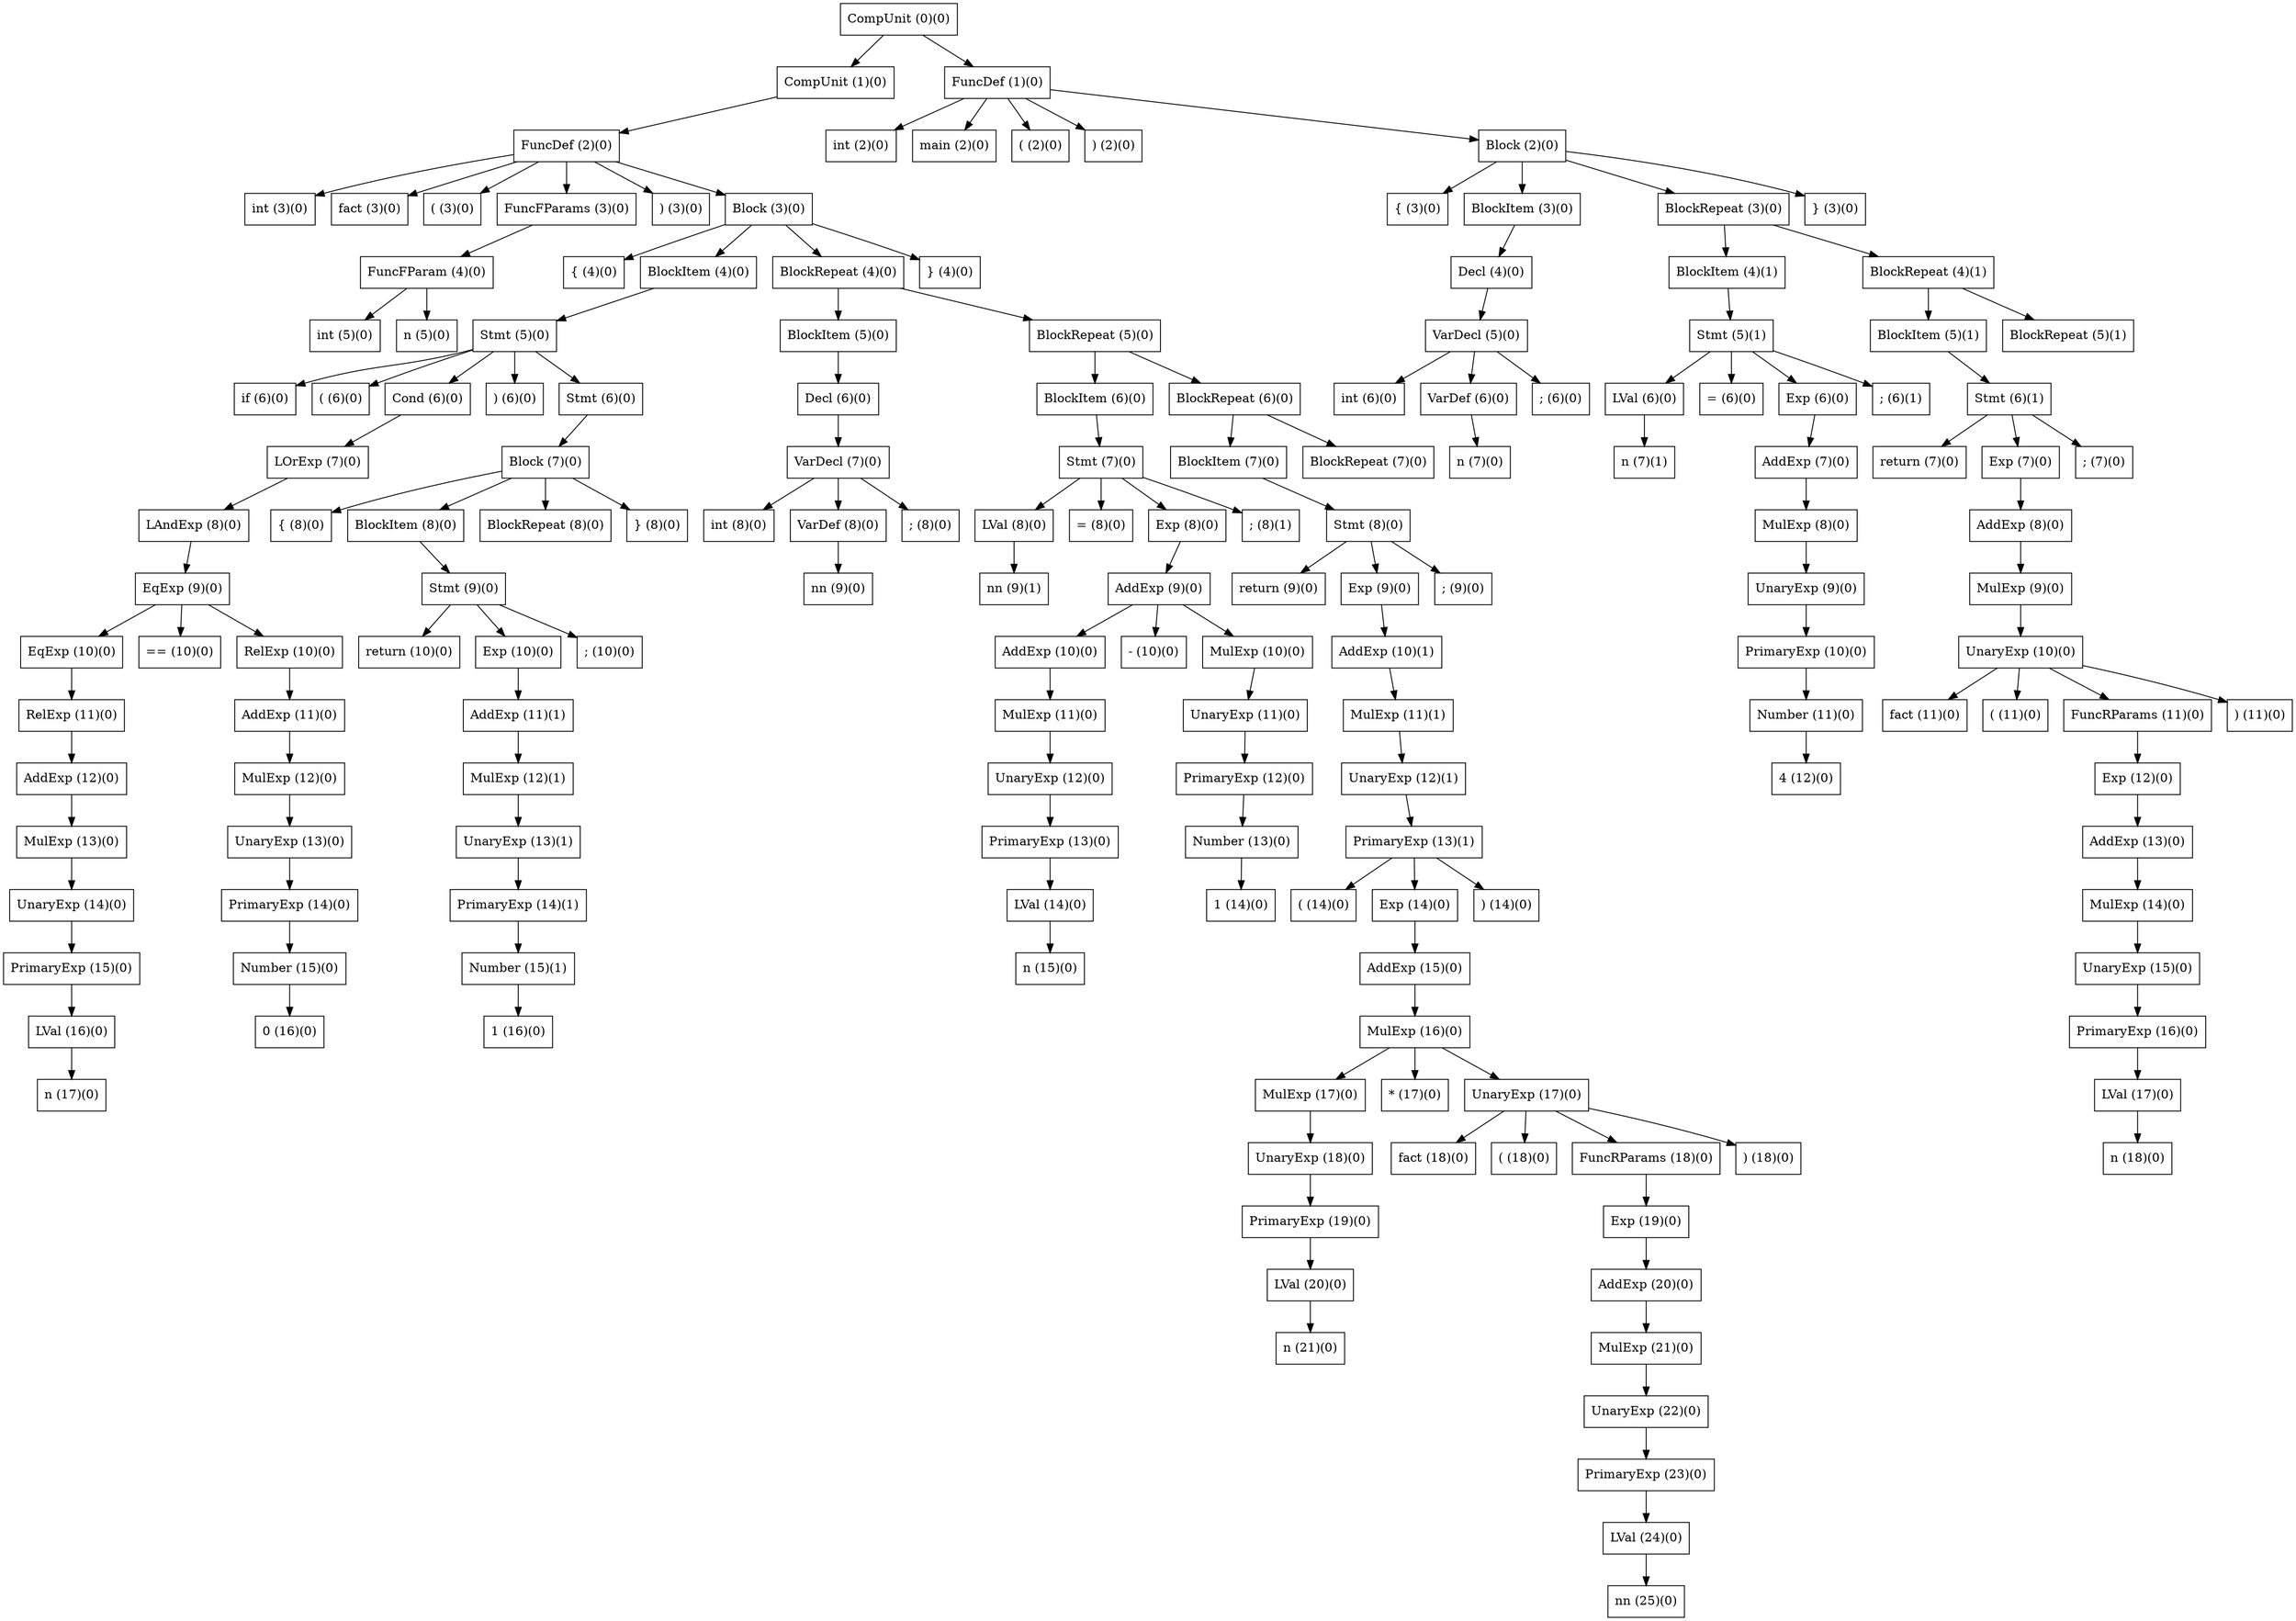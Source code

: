 digraph tree {
	fontname = "Consolas"
	fontsize = 24
	node[shape = "box"]

	"CompUnit (0)(0)" -> "CompUnit (1)(0)";
	"CompUnit (0)(0)" -> "FuncDef (1)(0)";
	"CompUnit (1)(0)" -> "FuncDef (2)(0)";
	"FuncDef (1)(0)" -> "int (2)(0)";
	"FuncDef (1)(0)" -> "main (2)(0)";
	"FuncDef (1)(0)" -> "( (2)(0)";
	"FuncDef (1)(0)" -> ") (2)(0)";
	"FuncDef (1)(0)" -> "Block (2)(0)";
	"FuncDef (2)(0)" -> "int (3)(0)";
	"FuncDef (2)(0)" -> "fact (3)(0)";
	"FuncDef (2)(0)" -> "( (3)(0)";
	"FuncDef (2)(0)" -> "FuncFParams (3)(0)";
	"FuncDef (2)(0)" -> ") (3)(0)";
	"FuncDef (2)(0)" -> "Block (3)(0)";
	"Block (2)(0)" -> "{ (3)(0)";
	"Block (2)(0)" -> "BlockItem (3)(0)";
	"Block (2)(0)" -> "BlockRepeat (3)(0)";
	"Block (2)(0)" -> "} (3)(0)";
	"FuncFParams (3)(0)" -> "FuncFParam (4)(0)";
	"Block (3)(0)" -> "{ (4)(0)";
	"Block (3)(0)" -> "BlockItem (4)(0)";
	"Block (3)(0)" -> "BlockRepeat (4)(0)";
	"Block (3)(0)" -> "} (4)(0)";
	"BlockItem (3)(0)" -> "Decl (4)(0)";
	"BlockRepeat (3)(0)" -> "BlockItem (4)(1)";
	"BlockRepeat (3)(0)" -> "BlockRepeat (4)(1)";
	"FuncFParam (4)(0)" -> "int (5)(0)";
	"FuncFParam (4)(0)" -> "n (5)(0)";
	"BlockItem (4)(0)" -> "Stmt (5)(0)";
	"BlockRepeat (4)(0)" -> "BlockItem (5)(0)";
	"BlockRepeat (4)(0)" -> "BlockRepeat (5)(0)";
	"Decl (4)(0)" -> "VarDecl (5)(0)";
	"BlockItem (4)(1)" -> "Stmt (5)(1)";
	"BlockRepeat (4)(1)" -> "BlockItem (5)(1)";
	"BlockRepeat (4)(1)" -> "BlockRepeat (5)(1)";
	"Stmt (5)(0)" -> "if (6)(0)";
	"Stmt (5)(0)" -> "( (6)(0)";
	"Stmt (5)(0)" -> "Cond (6)(0)";
	"Stmt (5)(0)" -> ") (6)(0)";
	"Stmt (5)(0)" -> "Stmt (6)(0)";
	"BlockItem (5)(0)" -> "Decl (6)(0)";
	"BlockRepeat (5)(0)" -> "BlockItem (6)(0)";
	"BlockRepeat (5)(0)" -> "BlockRepeat (6)(0)";
	"VarDecl (5)(0)" -> "int (6)(0)";
	"VarDecl (5)(0)" -> "VarDef (6)(0)";
	"VarDecl (5)(0)" -> "; (6)(0)";
	"Stmt (5)(1)" -> "LVal (6)(0)";
	"Stmt (5)(1)" -> "= (6)(0)";
	"Stmt (5)(1)" -> "Exp (6)(0)";
	"Stmt (5)(1)" -> "; (6)(1)";
	"BlockItem (5)(1)" -> "Stmt (6)(1)";
	"Cond (6)(0)" -> "LOrExp (7)(0)";
	"Stmt (6)(0)" -> "Block (7)(0)";
	"Decl (6)(0)" -> "VarDecl (7)(0)";
	"BlockItem (6)(0)" -> "Stmt (7)(0)";
	"BlockRepeat (6)(0)" -> "BlockItem (7)(0)";
	"BlockRepeat (6)(0)" -> "BlockRepeat (7)(0)";
	"VarDef (6)(0)" -> "n (7)(0)";
	"LVal (6)(0)" -> "n (7)(1)";
	"Exp (6)(0)" -> "AddExp (7)(0)";
	"Stmt (6)(1)" -> "return (7)(0)";
	"Stmt (6)(1)" -> "Exp (7)(0)";
	"Stmt (6)(1)" -> "; (7)(0)";
	"LOrExp (7)(0)" -> "LAndExp (8)(0)";
	"Block (7)(0)" -> "{ (8)(0)";
	"Block (7)(0)" -> "BlockItem (8)(0)";
	"Block (7)(0)" -> "BlockRepeat (8)(0)";
	"Block (7)(0)" -> "} (8)(0)";
	"VarDecl (7)(0)" -> "int (8)(0)";
	"VarDecl (7)(0)" -> "VarDef (8)(0)";
	"VarDecl (7)(0)" -> "; (8)(0)";
	"Stmt (7)(0)" -> "LVal (8)(0)";
	"Stmt (7)(0)" -> "= (8)(0)";
	"Stmt (7)(0)" -> "Exp (8)(0)";
	"Stmt (7)(0)" -> "; (8)(1)";
	"BlockItem (7)(0)" -> "Stmt (8)(0)";
	"AddExp (7)(0)" -> "MulExp (8)(0)";
	"Exp (7)(0)" -> "AddExp (8)(0)";
	"LAndExp (8)(0)" -> "EqExp (9)(0)";
	"BlockItem (8)(0)" -> "Stmt (9)(0)";
	"VarDef (8)(0)" -> "nn (9)(0)";
	"LVal (8)(0)" -> "nn (9)(1)";
	"Exp (8)(0)" -> "AddExp (9)(0)";
	"Stmt (8)(0)" -> "return (9)(0)";
	"Stmt (8)(0)" -> "Exp (9)(0)";
	"Stmt (8)(0)" -> "; (9)(0)";
	"MulExp (8)(0)" -> "UnaryExp (9)(0)";
	"AddExp (8)(0)" -> "MulExp (9)(0)";
	"EqExp (9)(0)" -> "EqExp (10)(0)";
	"EqExp (9)(0)" -> "== (10)(0)";
	"EqExp (9)(0)" -> "RelExp (10)(0)";
	"Stmt (9)(0)" -> "return (10)(0)";
	"Stmt (9)(0)" -> "Exp (10)(0)";
	"Stmt (9)(0)" -> "; (10)(0)";
	"AddExp (9)(0)" -> "AddExp (10)(0)";
	"AddExp (9)(0)" -> "- (10)(0)";
	"AddExp (9)(0)" -> "MulExp (10)(0)";
	"Exp (9)(0)" -> "AddExp (10)(1)";
	"UnaryExp (9)(0)" -> "PrimaryExp (10)(0)";
	"MulExp (9)(0)" -> "UnaryExp (10)(0)";
	"EqExp (10)(0)" -> "RelExp (11)(0)";
	"RelExp (10)(0)" -> "AddExp (11)(0)";
	"Exp (10)(0)" -> "AddExp (11)(1)";
	"AddExp (10)(0)" -> "MulExp (11)(0)";
	"MulExp (10)(0)" -> "UnaryExp (11)(0)";
	"AddExp (10)(1)" -> "MulExp (11)(1)";
	"PrimaryExp (10)(0)" -> "Number (11)(0)";
	"UnaryExp (10)(0)" -> "fact (11)(0)";
	"UnaryExp (10)(0)" -> "( (11)(0)";
	"UnaryExp (10)(0)" -> "FuncRParams (11)(0)";
	"UnaryExp (10)(0)" -> ") (11)(0)";
	"RelExp (11)(0)" -> "AddExp (12)(0)";
	"AddExp (11)(0)" -> "MulExp (12)(0)";
	"AddExp (11)(1)" -> "MulExp (12)(1)";
	"MulExp (11)(0)" -> "UnaryExp (12)(0)";
	"UnaryExp (11)(0)" -> "PrimaryExp (12)(0)";
	"MulExp (11)(1)" -> "UnaryExp (12)(1)";
	"Number (11)(0)" -> "4 (12)(0)";
	"FuncRParams (11)(0)" -> "Exp (12)(0)";
	"AddExp (12)(0)" -> "MulExp (13)(0)";
	"MulExp (12)(0)" -> "UnaryExp (13)(0)";
	"MulExp (12)(1)" -> "UnaryExp (13)(1)";
	"UnaryExp (12)(0)" -> "PrimaryExp (13)(0)";
	"PrimaryExp (12)(0)" -> "Number (13)(0)";
	"UnaryExp (12)(1)" -> "PrimaryExp (13)(1)";
	"Exp (12)(0)" -> "AddExp (13)(0)";
	"MulExp (13)(0)" -> "UnaryExp (14)(0)";
	"UnaryExp (13)(0)" -> "PrimaryExp (14)(0)";
	"UnaryExp (13)(1)" -> "PrimaryExp (14)(1)";
	"PrimaryExp (13)(0)" -> "LVal (14)(0)";
	"Number (13)(0)" -> "1 (14)(0)";
	"PrimaryExp (13)(1)" -> "( (14)(0)";
	"PrimaryExp (13)(1)" -> "Exp (14)(0)";
	"PrimaryExp (13)(1)" -> ") (14)(0)";
	"AddExp (13)(0)" -> "MulExp (14)(0)";
	"UnaryExp (14)(0)" -> "PrimaryExp (15)(0)";
	"PrimaryExp (14)(0)" -> "Number (15)(0)";
	"PrimaryExp (14)(1)" -> "Number (15)(1)";
	"LVal (14)(0)" -> "n (15)(0)";
	"Exp (14)(0)" -> "AddExp (15)(0)";
	"MulExp (14)(0)" -> "UnaryExp (15)(0)";
	"PrimaryExp (15)(0)" -> "LVal (16)(0)";
	"Number (15)(0)" -> "0 (16)(0)";
	"Number (15)(1)" -> "1 (16)(0)";
	"AddExp (15)(0)" -> "MulExp (16)(0)";
	"UnaryExp (15)(0)" -> "PrimaryExp (16)(0)";
	"LVal (16)(0)" -> "n (17)(0)";
	"MulExp (16)(0)" -> "MulExp (17)(0)";
	"MulExp (16)(0)" -> "* (17)(0)";
	"MulExp (16)(0)" -> "UnaryExp (17)(0)";
	"PrimaryExp (16)(0)" -> "LVal (17)(0)";
	"MulExp (17)(0)" -> "UnaryExp (18)(0)";
	"UnaryExp (17)(0)" -> "fact (18)(0)";
	"UnaryExp (17)(0)" -> "( (18)(0)";
	"UnaryExp (17)(0)" -> "FuncRParams (18)(0)";
	"UnaryExp (17)(0)" -> ") (18)(0)";
	"LVal (17)(0)" -> "n (18)(0)";
	"UnaryExp (18)(0)" -> "PrimaryExp (19)(0)";
	"FuncRParams (18)(0)" -> "Exp (19)(0)";
	"PrimaryExp (19)(0)" -> "LVal (20)(0)";
	"Exp (19)(0)" -> "AddExp (20)(0)";
	"LVal (20)(0)" -> "n (21)(0)";
	"AddExp (20)(0)" -> "MulExp (21)(0)";
	"MulExp (21)(0)" -> "UnaryExp (22)(0)";
	"UnaryExp (22)(0)" -> "PrimaryExp (23)(0)";
	"PrimaryExp (23)(0)" -> "LVal (24)(0)";
	"LVal (24)(0)" -> "nn (25)(0)";
}
